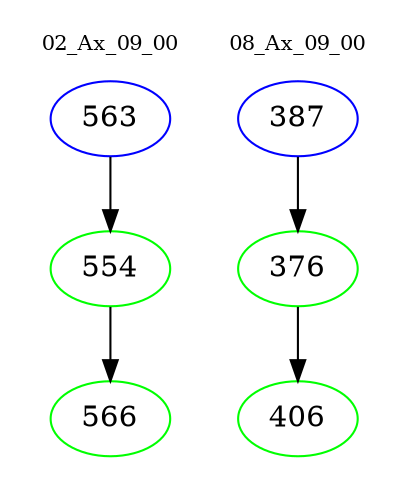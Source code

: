 digraph{
subgraph cluster_0 {
color = white
label = "02_Ax_09_00";
fontsize=10;
T0_563 [label="563", color="blue"]
T0_563 -> T0_554 [color="black"]
T0_554 [label="554", color="green"]
T0_554 -> T0_566 [color="black"]
T0_566 [label="566", color="green"]
}
subgraph cluster_1 {
color = white
label = "08_Ax_09_00";
fontsize=10;
T1_387 [label="387", color="blue"]
T1_387 -> T1_376 [color="black"]
T1_376 [label="376", color="green"]
T1_376 -> T1_406 [color="black"]
T1_406 [label="406", color="green"]
}
}
